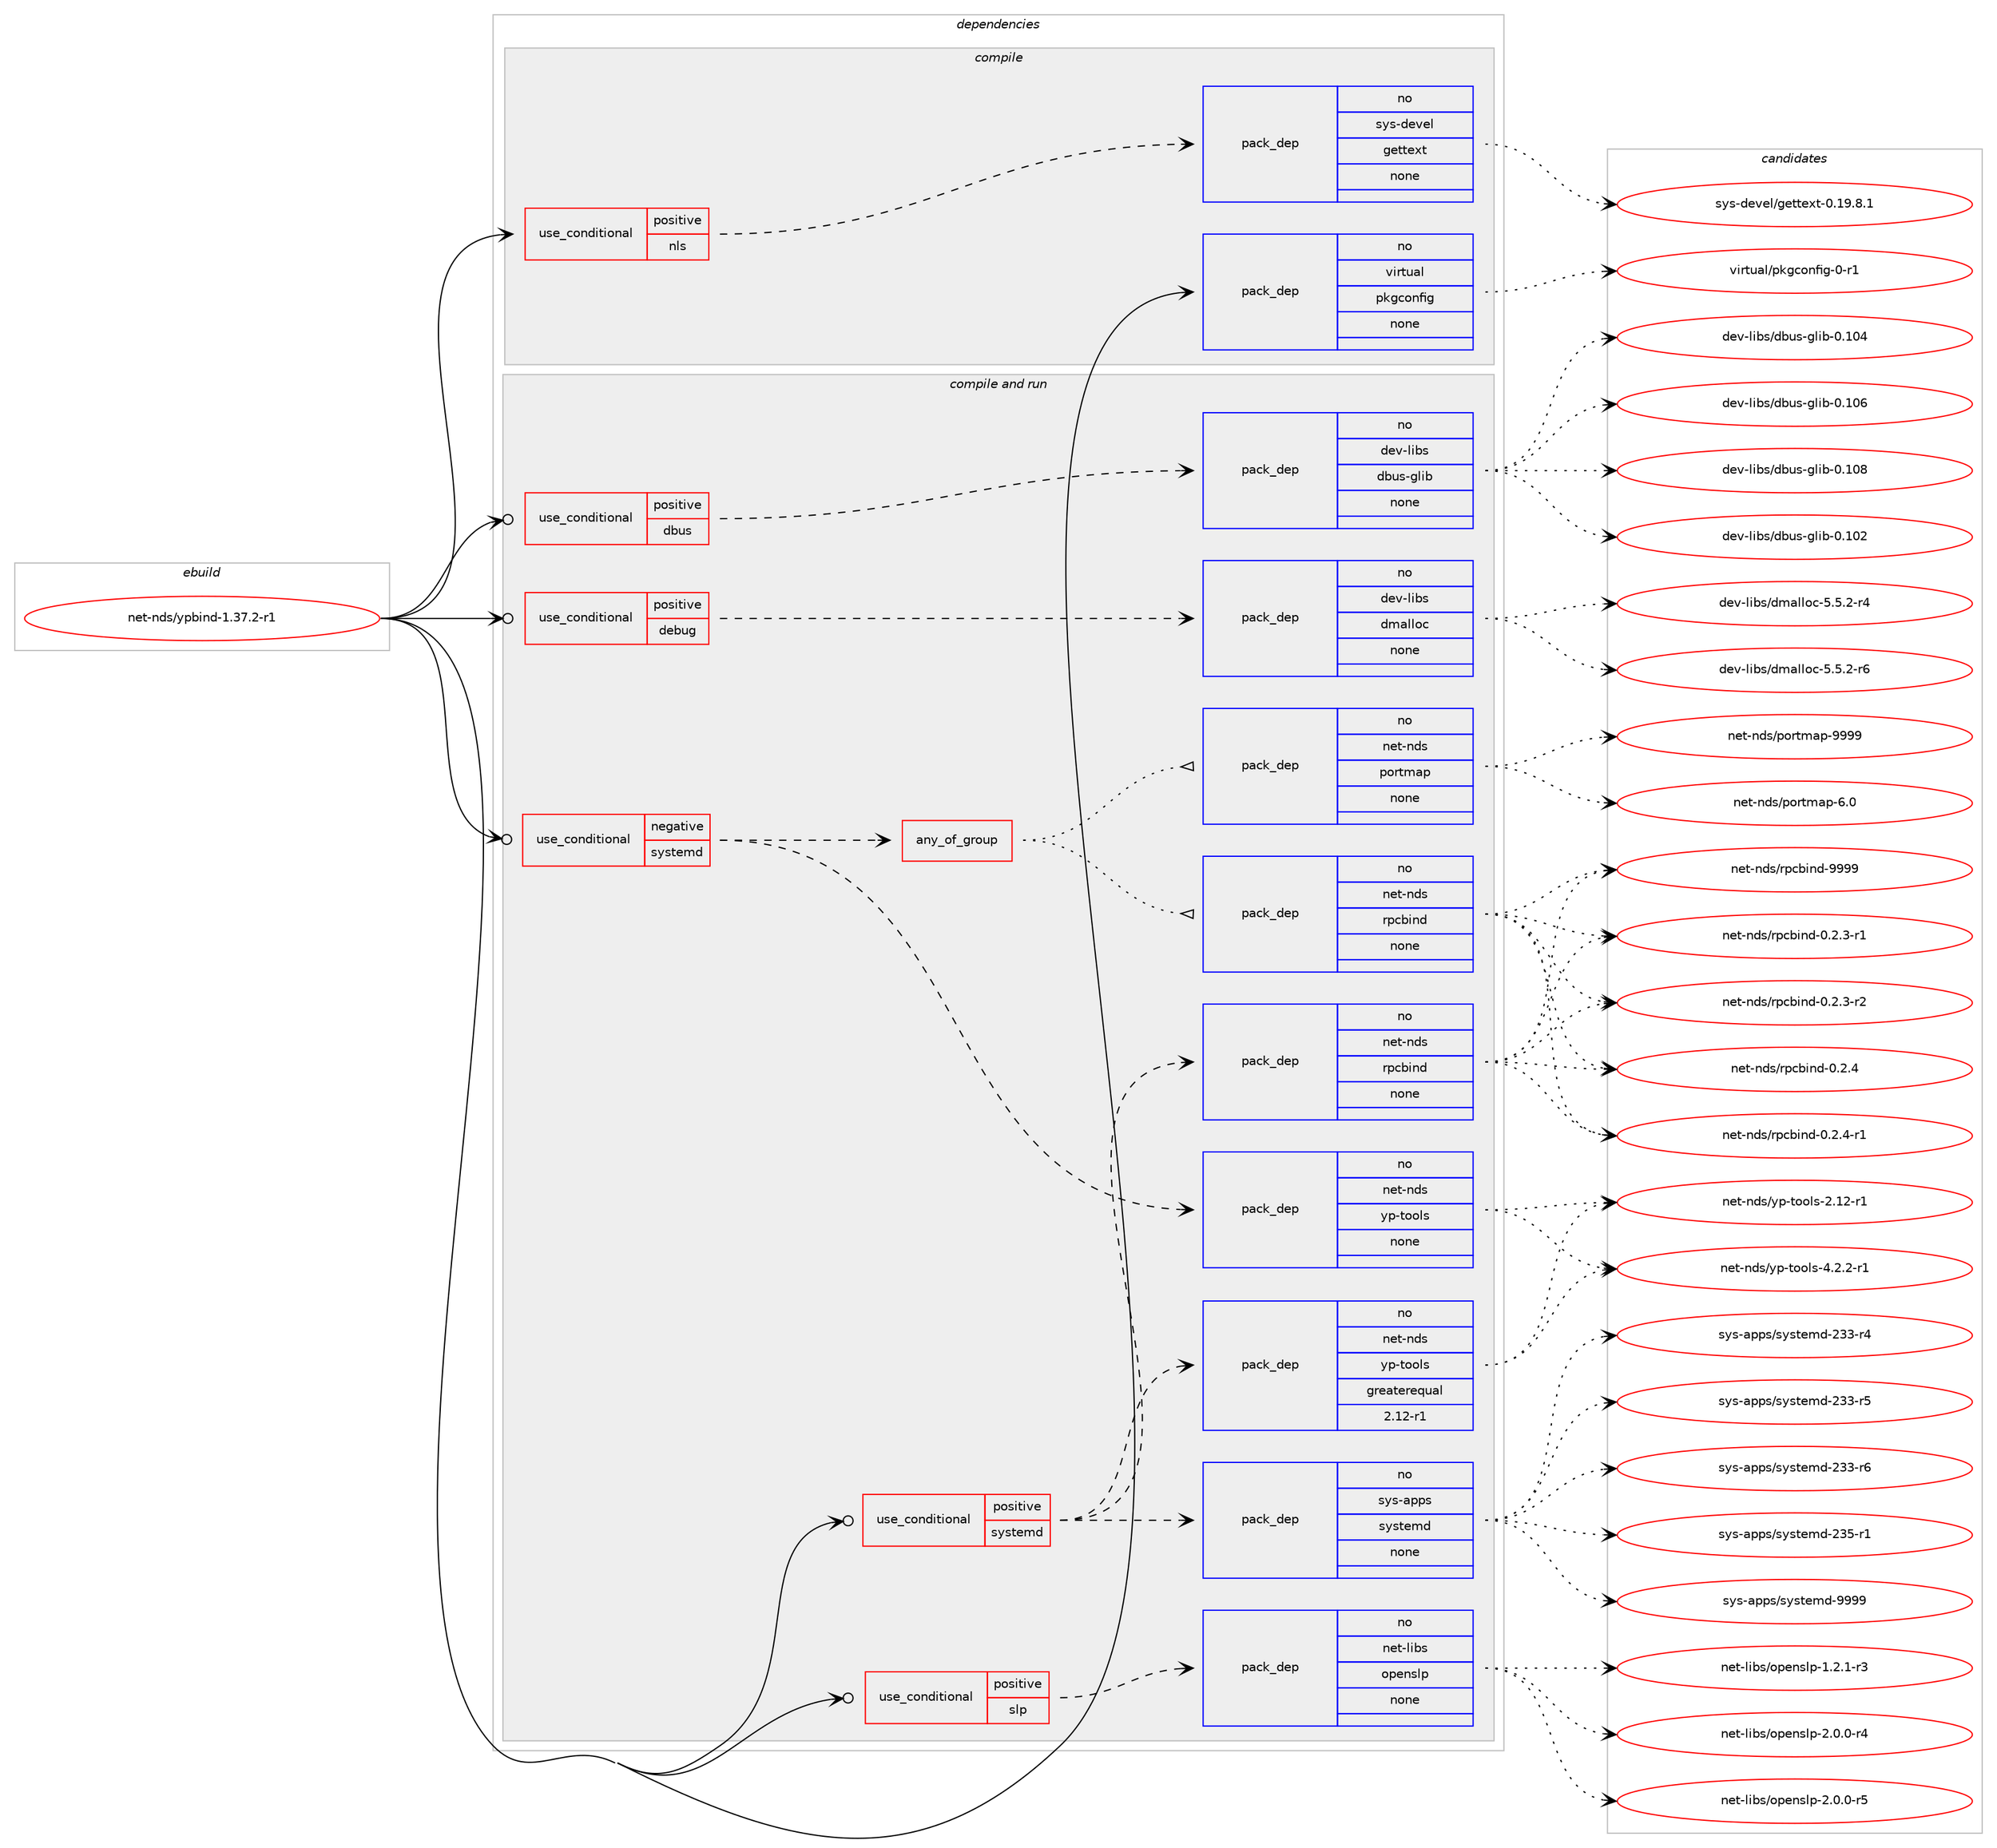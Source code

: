 digraph prolog {

# *************
# Graph options
# *************

newrank=true;
concentrate=true;
compound=true;
graph [rankdir=LR,fontname=Helvetica,fontsize=10,ranksep=1.5];#, ranksep=2.5, nodesep=0.2];
edge  [arrowhead=vee];
node  [fontname=Helvetica,fontsize=10];

# **********
# The ebuild
# **********

subgraph cluster_leftcol {
color=gray;
rank=same;
label=<<i>ebuild</i>>;
id [label="net-nds/ypbind-1.37.2-r1", color=red, width=4, href="../net-nds/ypbind-1.37.2-r1.svg"];
}

# ****************
# The dependencies
# ****************

subgraph cluster_midcol {
color=gray;
label=<<i>dependencies</i>>;
subgraph cluster_compile {
fillcolor="#eeeeee";
style=filled;
label=<<i>compile</i>>;
subgraph cond107074 {
dependency433126 [label=<<TABLE BORDER="0" CELLBORDER="1" CELLSPACING="0" CELLPADDING="4"><TR><TD ROWSPAN="3" CELLPADDING="10">use_conditional</TD></TR><TR><TD>positive</TD></TR><TR><TD>nls</TD></TR></TABLE>>, shape=none, color=red];
subgraph pack318601 {
dependency433127 [label=<<TABLE BORDER="0" CELLBORDER="1" CELLSPACING="0" CELLPADDING="4" WIDTH="220"><TR><TD ROWSPAN="6" CELLPADDING="30">pack_dep</TD></TR><TR><TD WIDTH="110">no</TD></TR><TR><TD>sys-devel</TD></TR><TR><TD>gettext</TD></TR><TR><TD>none</TD></TR><TR><TD></TD></TR></TABLE>>, shape=none, color=blue];
}
dependency433126:e -> dependency433127:w [weight=20,style="dashed",arrowhead="vee"];
}
id:e -> dependency433126:w [weight=20,style="solid",arrowhead="vee"];
subgraph pack318602 {
dependency433128 [label=<<TABLE BORDER="0" CELLBORDER="1" CELLSPACING="0" CELLPADDING="4" WIDTH="220"><TR><TD ROWSPAN="6" CELLPADDING="30">pack_dep</TD></TR><TR><TD WIDTH="110">no</TD></TR><TR><TD>virtual</TD></TR><TR><TD>pkgconfig</TD></TR><TR><TD>none</TD></TR><TR><TD></TD></TR></TABLE>>, shape=none, color=blue];
}
id:e -> dependency433128:w [weight=20,style="solid",arrowhead="vee"];
}
subgraph cluster_compileandrun {
fillcolor="#eeeeee";
style=filled;
label=<<i>compile and run</i>>;
subgraph cond107075 {
dependency433129 [label=<<TABLE BORDER="0" CELLBORDER="1" CELLSPACING="0" CELLPADDING="4"><TR><TD ROWSPAN="3" CELLPADDING="10">use_conditional</TD></TR><TR><TD>negative</TD></TR><TR><TD>systemd</TD></TR></TABLE>>, shape=none, color=red];
subgraph pack318603 {
dependency433130 [label=<<TABLE BORDER="0" CELLBORDER="1" CELLSPACING="0" CELLPADDING="4" WIDTH="220"><TR><TD ROWSPAN="6" CELLPADDING="30">pack_dep</TD></TR><TR><TD WIDTH="110">no</TD></TR><TR><TD>net-nds</TD></TR><TR><TD>yp-tools</TD></TR><TR><TD>none</TD></TR><TR><TD></TD></TR></TABLE>>, shape=none, color=blue];
}
dependency433129:e -> dependency433130:w [weight=20,style="dashed",arrowhead="vee"];
subgraph any7220 {
dependency433131 [label=<<TABLE BORDER="0" CELLBORDER="1" CELLSPACING="0" CELLPADDING="4"><TR><TD CELLPADDING="10">any_of_group</TD></TR></TABLE>>, shape=none, color=red];subgraph pack318604 {
dependency433132 [label=<<TABLE BORDER="0" CELLBORDER="1" CELLSPACING="0" CELLPADDING="4" WIDTH="220"><TR><TD ROWSPAN="6" CELLPADDING="30">pack_dep</TD></TR><TR><TD WIDTH="110">no</TD></TR><TR><TD>net-nds</TD></TR><TR><TD>portmap</TD></TR><TR><TD>none</TD></TR><TR><TD></TD></TR></TABLE>>, shape=none, color=blue];
}
dependency433131:e -> dependency433132:w [weight=20,style="dotted",arrowhead="oinv"];
subgraph pack318605 {
dependency433133 [label=<<TABLE BORDER="0" CELLBORDER="1" CELLSPACING="0" CELLPADDING="4" WIDTH="220"><TR><TD ROWSPAN="6" CELLPADDING="30">pack_dep</TD></TR><TR><TD WIDTH="110">no</TD></TR><TR><TD>net-nds</TD></TR><TR><TD>rpcbind</TD></TR><TR><TD>none</TD></TR><TR><TD></TD></TR></TABLE>>, shape=none, color=blue];
}
dependency433131:e -> dependency433133:w [weight=20,style="dotted",arrowhead="oinv"];
}
dependency433129:e -> dependency433131:w [weight=20,style="dashed",arrowhead="vee"];
}
id:e -> dependency433129:w [weight=20,style="solid",arrowhead="odotvee"];
subgraph cond107076 {
dependency433134 [label=<<TABLE BORDER="0" CELLBORDER="1" CELLSPACING="0" CELLPADDING="4"><TR><TD ROWSPAN="3" CELLPADDING="10">use_conditional</TD></TR><TR><TD>positive</TD></TR><TR><TD>dbus</TD></TR></TABLE>>, shape=none, color=red];
subgraph pack318606 {
dependency433135 [label=<<TABLE BORDER="0" CELLBORDER="1" CELLSPACING="0" CELLPADDING="4" WIDTH="220"><TR><TD ROWSPAN="6" CELLPADDING="30">pack_dep</TD></TR><TR><TD WIDTH="110">no</TD></TR><TR><TD>dev-libs</TD></TR><TR><TD>dbus-glib</TD></TR><TR><TD>none</TD></TR><TR><TD></TD></TR></TABLE>>, shape=none, color=blue];
}
dependency433134:e -> dependency433135:w [weight=20,style="dashed",arrowhead="vee"];
}
id:e -> dependency433134:w [weight=20,style="solid",arrowhead="odotvee"];
subgraph cond107077 {
dependency433136 [label=<<TABLE BORDER="0" CELLBORDER="1" CELLSPACING="0" CELLPADDING="4"><TR><TD ROWSPAN="3" CELLPADDING="10">use_conditional</TD></TR><TR><TD>positive</TD></TR><TR><TD>debug</TD></TR></TABLE>>, shape=none, color=red];
subgraph pack318607 {
dependency433137 [label=<<TABLE BORDER="0" CELLBORDER="1" CELLSPACING="0" CELLPADDING="4" WIDTH="220"><TR><TD ROWSPAN="6" CELLPADDING="30">pack_dep</TD></TR><TR><TD WIDTH="110">no</TD></TR><TR><TD>dev-libs</TD></TR><TR><TD>dmalloc</TD></TR><TR><TD>none</TD></TR><TR><TD></TD></TR></TABLE>>, shape=none, color=blue];
}
dependency433136:e -> dependency433137:w [weight=20,style="dashed",arrowhead="vee"];
}
id:e -> dependency433136:w [weight=20,style="solid",arrowhead="odotvee"];
subgraph cond107078 {
dependency433138 [label=<<TABLE BORDER="0" CELLBORDER="1" CELLSPACING="0" CELLPADDING="4"><TR><TD ROWSPAN="3" CELLPADDING="10">use_conditional</TD></TR><TR><TD>positive</TD></TR><TR><TD>slp</TD></TR></TABLE>>, shape=none, color=red];
subgraph pack318608 {
dependency433139 [label=<<TABLE BORDER="0" CELLBORDER="1" CELLSPACING="0" CELLPADDING="4" WIDTH="220"><TR><TD ROWSPAN="6" CELLPADDING="30">pack_dep</TD></TR><TR><TD WIDTH="110">no</TD></TR><TR><TD>net-libs</TD></TR><TR><TD>openslp</TD></TR><TR><TD>none</TD></TR><TR><TD></TD></TR></TABLE>>, shape=none, color=blue];
}
dependency433138:e -> dependency433139:w [weight=20,style="dashed",arrowhead="vee"];
}
id:e -> dependency433138:w [weight=20,style="solid",arrowhead="odotvee"];
subgraph cond107079 {
dependency433140 [label=<<TABLE BORDER="0" CELLBORDER="1" CELLSPACING="0" CELLPADDING="4"><TR><TD ROWSPAN="3" CELLPADDING="10">use_conditional</TD></TR><TR><TD>positive</TD></TR><TR><TD>systemd</TD></TR></TABLE>>, shape=none, color=red];
subgraph pack318609 {
dependency433141 [label=<<TABLE BORDER="0" CELLBORDER="1" CELLSPACING="0" CELLPADDING="4" WIDTH="220"><TR><TD ROWSPAN="6" CELLPADDING="30">pack_dep</TD></TR><TR><TD WIDTH="110">no</TD></TR><TR><TD>net-nds</TD></TR><TR><TD>rpcbind</TD></TR><TR><TD>none</TD></TR><TR><TD></TD></TR></TABLE>>, shape=none, color=blue];
}
dependency433140:e -> dependency433141:w [weight=20,style="dashed",arrowhead="vee"];
subgraph pack318610 {
dependency433142 [label=<<TABLE BORDER="0" CELLBORDER="1" CELLSPACING="0" CELLPADDING="4" WIDTH="220"><TR><TD ROWSPAN="6" CELLPADDING="30">pack_dep</TD></TR><TR><TD WIDTH="110">no</TD></TR><TR><TD>net-nds</TD></TR><TR><TD>yp-tools</TD></TR><TR><TD>greaterequal</TD></TR><TR><TD>2.12-r1</TD></TR></TABLE>>, shape=none, color=blue];
}
dependency433140:e -> dependency433142:w [weight=20,style="dashed",arrowhead="vee"];
subgraph pack318611 {
dependency433143 [label=<<TABLE BORDER="0" CELLBORDER="1" CELLSPACING="0" CELLPADDING="4" WIDTH="220"><TR><TD ROWSPAN="6" CELLPADDING="30">pack_dep</TD></TR><TR><TD WIDTH="110">no</TD></TR><TR><TD>sys-apps</TD></TR><TR><TD>systemd</TD></TR><TR><TD>none</TD></TR><TR><TD></TD></TR></TABLE>>, shape=none, color=blue];
}
dependency433140:e -> dependency433143:w [weight=20,style="dashed",arrowhead="vee"];
}
id:e -> dependency433140:w [weight=20,style="solid",arrowhead="odotvee"];
}
subgraph cluster_run {
fillcolor="#eeeeee";
style=filled;
label=<<i>run</i>>;
}
}

# **************
# The candidates
# **************

subgraph cluster_choices {
rank=same;
color=gray;
label=<<i>candidates</i>>;

subgraph choice318601 {
color=black;
nodesep=1;
choice1151211154510010111810110847103101116116101120116454846495746564649 [label="sys-devel/gettext-0.19.8.1", color=red, width=4,href="../sys-devel/gettext-0.19.8.1.svg"];
dependency433127:e -> choice1151211154510010111810110847103101116116101120116454846495746564649:w [style=dotted,weight="100"];
}
subgraph choice318602 {
color=black;
nodesep=1;
choice11810511411611797108471121071039911111010210510345484511449 [label="virtual/pkgconfig-0-r1", color=red, width=4,href="../virtual/pkgconfig-0-r1.svg"];
dependency433128:e -> choice11810511411611797108471121071039911111010210510345484511449:w [style=dotted,weight="100"];
}
subgraph choice318603 {
color=black;
nodesep=1;
choice11010111645110100115471211124511611111110811545504649504511449 [label="net-nds/yp-tools-2.12-r1", color=red, width=4,href="../net-nds/yp-tools-2.12-r1.svg"];
choice1101011164511010011547121112451161111111081154552465046504511449 [label="net-nds/yp-tools-4.2.2-r1", color=red, width=4,href="../net-nds/yp-tools-4.2.2-r1.svg"];
dependency433130:e -> choice11010111645110100115471211124511611111110811545504649504511449:w [style=dotted,weight="100"];
dependency433130:e -> choice1101011164511010011547121112451161111111081154552465046504511449:w [style=dotted,weight="100"];
}
subgraph choice318604 {
color=black;
nodesep=1;
choice11010111645110100115471121111141161099711245544648 [label="net-nds/portmap-6.0", color=red, width=4,href="../net-nds/portmap-6.0.svg"];
choice1101011164511010011547112111114116109971124557575757 [label="net-nds/portmap-9999", color=red, width=4,href="../net-nds/portmap-9999.svg"];
dependency433132:e -> choice11010111645110100115471121111141161099711245544648:w [style=dotted,weight="100"];
dependency433132:e -> choice1101011164511010011547112111114116109971124557575757:w [style=dotted,weight="100"];
}
subgraph choice318605 {
color=black;
nodesep=1;
choice110101116451101001154711411299981051101004548465046514511449 [label="net-nds/rpcbind-0.2.3-r1", color=red, width=4,href="../net-nds/rpcbind-0.2.3-r1.svg"];
choice110101116451101001154711411299981051101004548465046514511450 [label="net-nds/rpcbind-0.2.3-r2", color=red, width=4,href="../net-nds/rpcbind-0.2.3-r2.svg"];
choice11010111645110100115471141129998105110100454846504652 [label="net-nds/rpcbind-0.2.4", color=red, width=4,href="../net-nds/rpcbind-0.2.4.svg"];
choice110101116451101001154711411299981051101004548465046524511449 [label="net-nds/rpcbind-0.2.4-r1", color=red, width=4,href="../net-nds/rpcbind-0.2.4-r1.svg"];
choice110101116451101001154711411299981051101004557575757 [label="net-nds/rpcbind-9999", color=red, width=4,href="../net-nds/rpcbind-9999.svg"];
dependency433133:e -> choice110101116451101001154711411299981051101004548465046514511449:w [style=dotted,weight="100"];
dependency433133:e -> choice110101116451101001154711411299981051101004548465046514511450:w [style=dotted,weight="100"];
dependency433133:e -> choice11010111645110100115471141129998105110100454846504652:w [style=dotted,weight="100"];
dependency433133:e -> choice110101116451101001154711411299981051101004548465046524511449:w [style=dotted,weight="100"];
dependency433133:e -> choice110101116451101001154711411299981051101004557575757:w [style=dotted,weight="100"];
}
subgraph choice318606 {
color=black;
nodesep=1;
choice100101118451081059811547100981171154510310810598454846494850 [label="dev-libs/dbus-glib-0.102", color=red, width=4,href="../dev-libs/dbus-glib-0.102.svg"];
choice100101118451081059811547100981171154510310810598454846494852 [label="dev-libs/dbus-glib-0.104", color=red, width=4,href="../dev-libs/dbus-glib-0.104.svg"];
choice100101118451081059811547100981171154510310810598454846494854 [label="dev-libs/dbus-glib-0.106", color=red, width=4,href="../dev-libs/dbus-glib-0.106.svg"];
choice100101118451081059811547100981171154510310810598454846494856 [label="dev-libs/dbus-glib-0.108", color=red, width=4,href="../dev-libs/dbus-glib-0.108.svg"];
dependency433135:e -> choice100101118451081059811547100981171154510310810598454846494850:w [style=dotted,weight="100"];
dependency433135:e -> choice100101118451081059811547100981171154510310810598454846494852:w [style=dotted,weight="100"];
dependency433135:e -> choice100101118451081059811547100981171154510310810598454846494854:w [style=dotted,weight="100"];
dependency433135:e -> choice100101118451081059811547100981171154510310810598454846494856:w [style=dotted,weight="100"];
}
subgraph choice318607 {
color=black;
nodesep=1;
choice10010111845108105981154710010997108108111994553465346504511452 [label="dev-libs/dmalloc-5.5.2-r4", color=red, width=4,href="../dev-libs/dmalloc-5.5.2-r4.svg"];
choice10010111845108105981154710010997108108111994553465346504511454 [label="dev-libs/dmalloc-5.5.2-r6", color=red, width=4,href="../dev-libs/dmalloc-5.5.2-r6.svg"];
dependency433137:e -> choice10010111845108105981154710010997108108111994553465346504511452:w [style=dotted,weight="100"];
dependency433137:e -> choice10010111845108105981154710010997108108111994553465346504511454:w [style=dotted,weight="100"];
}
subgraph choice318608 {
color=black;
nodesep=1;
choice1101011164510810598115471111121011101151081124549465046494511451 [label="net-libs/openslp-1.2.1-r3", color=red, width=4,href="../net-libs/openslp-1.2.1-r3.svg"];
choice1101011164510810598115471111121011101151081124550464846484511452 [label="net-libs/openslp-2.0.0-r4", color=red, width=4,href="../net-libs/openslp-2.0.0-r4.svg"];
choice1101011164510810598115471111121011101151081124550464846484511453 [label="net-libs/openslp-2.0.0-r5", color=red, width=4,href="../net-libs/openslp-2.0.0-r5.svg"];
dependency433139:e -> choice1101011164510810598115471111121011101151081124549465046494511451:w [style=dotted,weight="100"];
dependency433139:e -> choice1101011164510810598115471111121011101151081124550464846484511452:w [style=dotted,weight="100"];
dependency433139:e -> choice1101011164510810598115471111121011101151081124550464846484511453:w [style=dotted,weight="100"];
}
subgraph choice318609 {
color=black;
nodesep=1;
choice110101116451101001154711411299981051101004548465046514511449 [label="net-nds/rpcbind-0.2.3-r1", color=red, width=4,href="../net-nds/rpcbind-0.2.3-r1.svg"];
choice110101116451101001154711411299981051101004548465046514511450 [label="net-nds/rpcbind-0.2.3-r2", color=red, width=4,href="../net-nds/rpcbind-0.2.3-r2.svg"];
choice11010111645110100115471141129998105110100454846504652 [label="net-nds/rpcbind-0.2.4", color=red, width=4,href="../net-nds/rpcbind-0.2.4.svg"];
choice110101116451101001154711411299981051101004548465046524511449 [label="net-nds/rpcbind-0.2.4-r1", color=red, width=4,href="../net-nds/rpcbind-0.2.4-r1.svg"];
choice110101116451101001154711411299981051101004557575757 [label="net-nds/rpcbind-9999", color=red, width=4,href="../net-nds/rpcbind-9999.svg"];
dependency433141:e -> choice110101116451101001154711411299981051101004548465046514511449:w [style=dotted,weight="100"];
dependency433141:e -> choice110101116451101001154711411299981051101004548465046514511450:w [style=dotted,weight="100"];
dependency433141:e -> choice11010111645110100115471141129998105110100454846504652:w [style=dotted,weight="100"];
dependency433141:e -> choice110101116451101001154711411299981051101004548465046524511449:w [style=dotted,weight="100"];
dependency433141:e -> choice110101116451101001154711411299981051101004557575757:w [style=dotted,weight="100"];
}
subgraph choice318610 {
color=black;
nodesep=1;
choice11010111645110100115471211124511611111110811545504649504511449 [label="net-nds/yp-tools-2.12-r1", color=red, width=4,href="../net-nds/yp-tools-2.12-r1.svg"];
choice1101011164511010011547121112451161111111081154552465046504511449 [label="net-nds/yp-tools-4.2.2-r1", color=red, width=4,href="../net-nds/yp-tools-4.2.2-r1.svg"];
dependency433142:e -> choice11010111645110100115471211124511611111110811545504649504511449:w [style=dotted,weight="100"];
dependency433142:e -> choice1101011164511010011547121112451161111111081154552465046504511449:w [style=dotted,weight="100"];
}
subgraph choice318611 {
color=black;
nodesep=1;
choice115121115459711211211547115121115116101109100455051514511452 [label="sys-apps/systemd-233-r4", color=red, width=4,href="../sys-apps/systemd-233-r4.svg"];
choice115121115459711211211547115121115116101109100455051514511453 [label="sys-apps/systemd-233-r5", color=red, width=4,href="../sys-apps/systemd-233-r5.svg"];
choice115121115459711211211547115121115116101109100455051514511454 [label="sys-apps/systemd-233-r6", color=red, width=4,href="../sys-apps/systemd-233-r6.svg"];
choice115121115459711211211547115121115116101109100455051534511449 [label="sys-apps/systemd-235-r1", color=red, width=4,href="../sys-apps/systemd-235-r1.svg"];
choice1151211154597112112115471151211151161011091004557575757 [label="sys-apps/systemd-9999", color=red, width=4,href="../sys-apps/systemd-9999.svg"];
dependency433143:e -> choice115121115459711211211547115121115116101109100455051514511452:w [style=dotted,weight="100"];
dependency433143:e -> choice115121115459711211211547115121115116101109100455051514511453:w [style=dotted,weight="100"];
dependency433143:e -> choice115121115459711211211547115121115116101109100455051514511454:w [style=dotted,weight="100"];
dependency433143:e -> choice115121115459711211211547115121115116101109100455051534511449:w [style=dotted,weight="100"];
dependency433143:e -> choice1151211154597112112115471151211151161011091004557575757:w [style=dotted,weight="100"];
}
}

}
